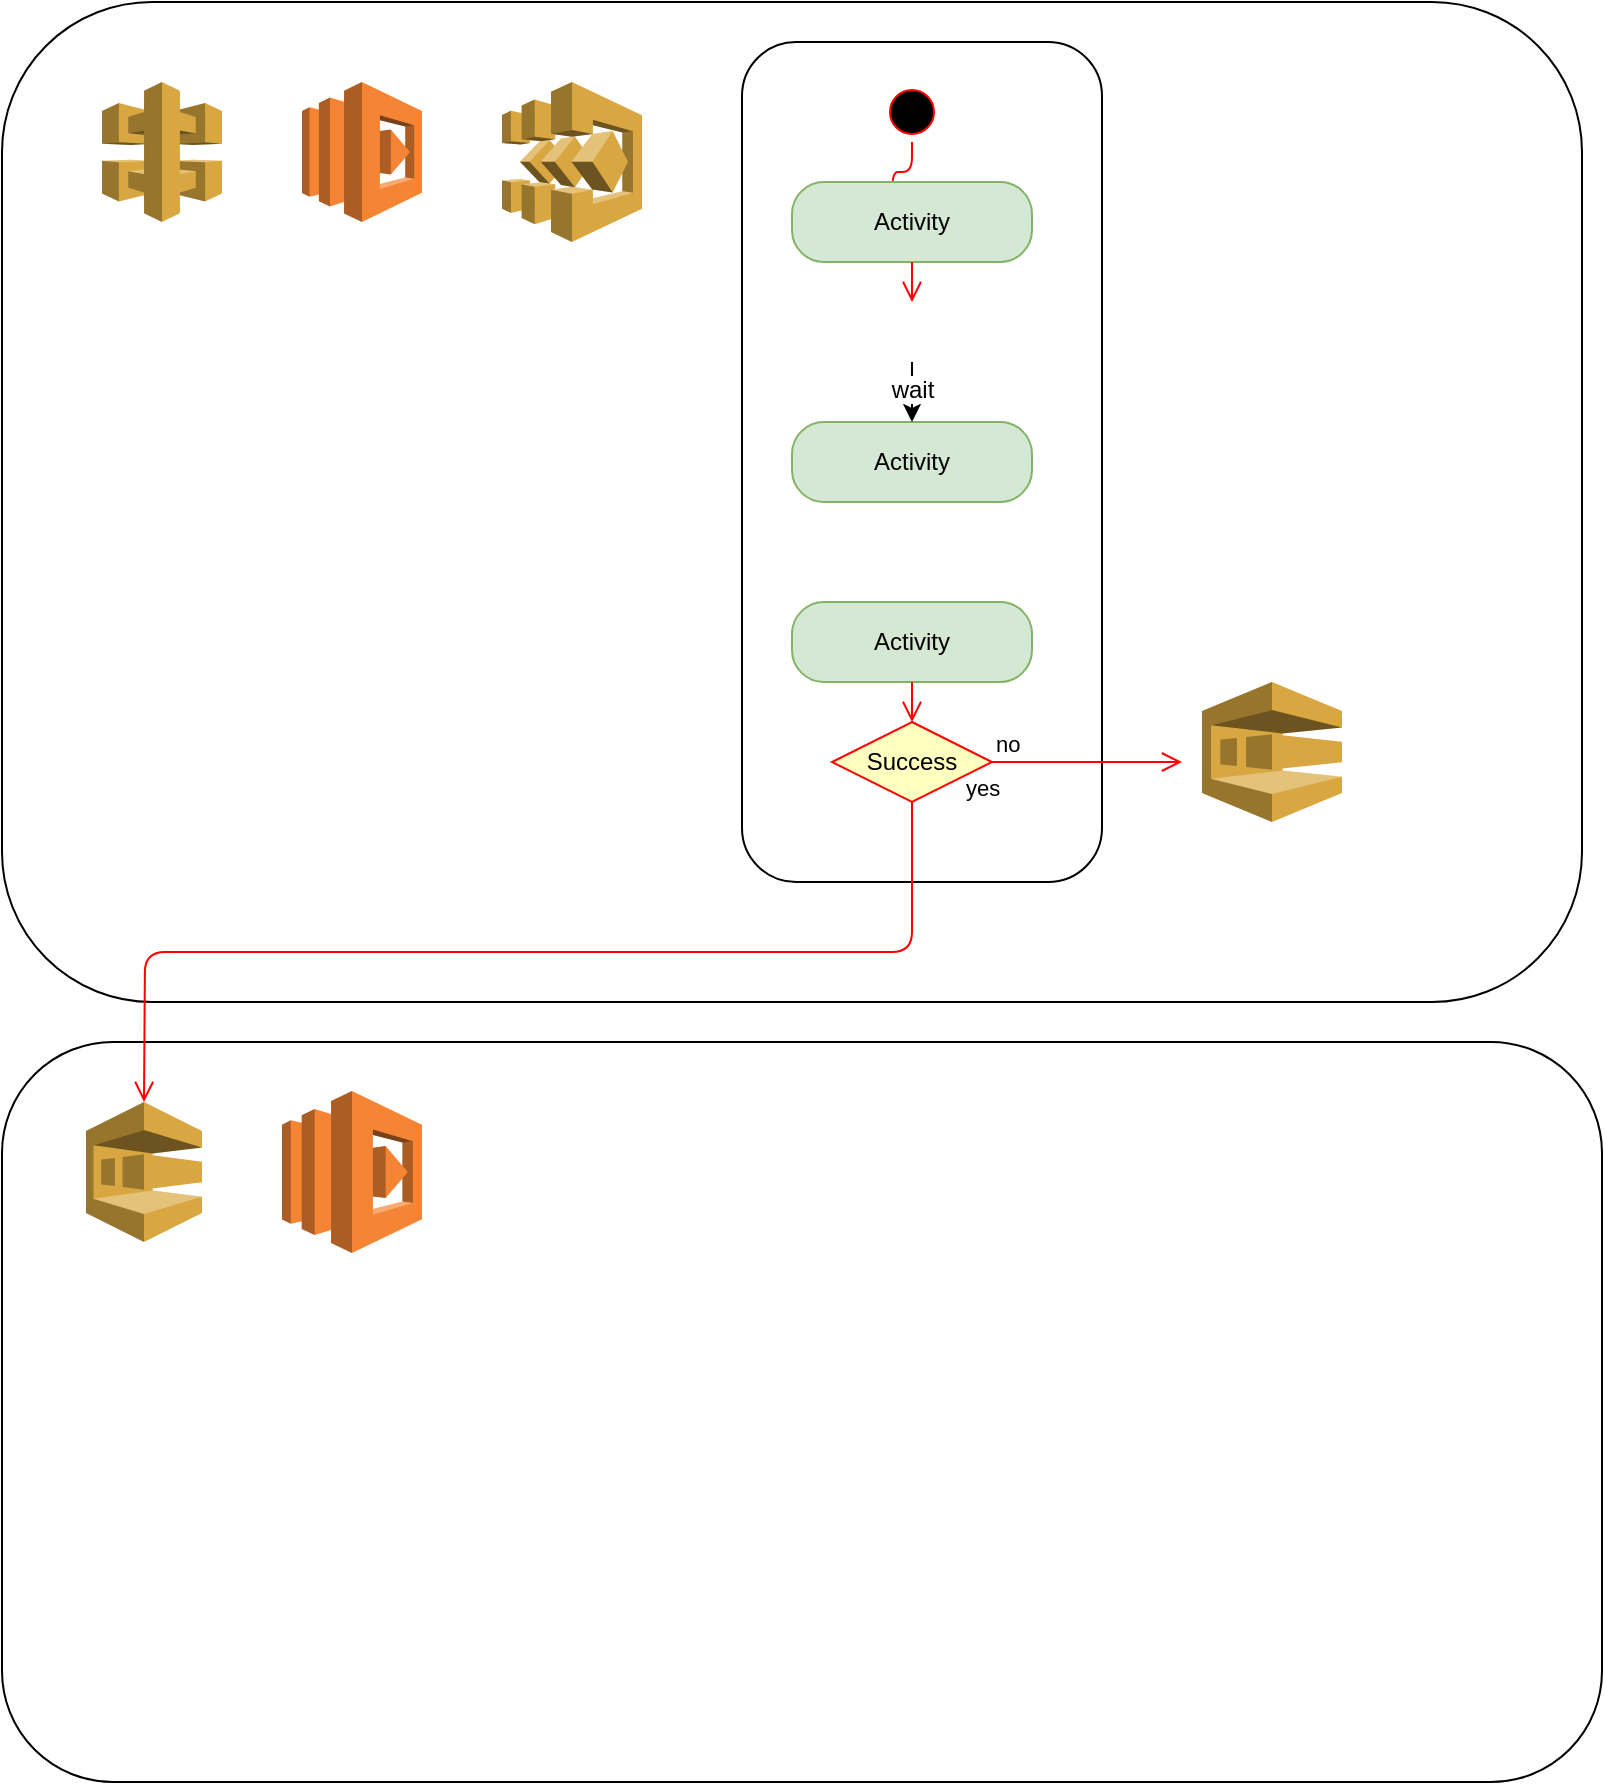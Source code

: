 <mxfile version="12.8.8" type="github">
  <diagram id="WfH6MDtKDfJ6waaItS2T" name="Page-1">
    <mxGraphModel dx="1148" dy="819" grid="1" gridSize="10" guides="1" tooltips="1" connect="1" arrows="1" fold="1" page="1" pageScale="1" pageWidth="850" pageHeight="1100" math="0" shadow="0">
      <root>
        <mxCell id="0" />
        <mxCell id="1" parent="0" />
        <mxCell id="BPMfRk1yV8FtOF04pn1L-1" value="" style="rounded=1;whiteSpace=wrap;html=1;" parent="1" vertex="1">
          <mxGeometry x="30" y="50" width="790" height="500" as="geometry" />
        </mxCell>
        <mxCell id="BPMfRk1yV8FtOF04pn1L-2" value="" style="outlineConnect=0;dashed=0;verticalLabelPosition=bottom;verticalAlign=top;align=center;html=1;shape=mxgraph.aws3.api_gateway;fillColor=#D9A741;gradientColor=none;" parent="1" vertex="1">
          <mxGeometry x="80" y="90" width="60" height="70" as="geometry" />
        </mxCell>
        <mxCell id="BPMfRk1yV8FtOF04pn1L-3" value="" style="outlineConnect=0;dashed=0;verticalLabelPosition=bottom;verticalAlign=top;align=center;html=1;shape=mxgraph.aws3.lambda;fillColor=#F58534;gradientColor=none;" parent="1" vertex="1">
          <mxGeometry x="180" y="90" width="60" height="70" as="geometry" />
        </mxCell>
        <mxCell id="BPMfRk1yV8FtOF04pn1L-4" value="" style="outlineConnect=0;dashed=0;verticalLabelPosition=bottom;verticalAlign=top;align=center;html=1;shape=mxgraph.aws3.step_functions;fillColor=#D9A741;gradientColor=none;" parent="1" vertex="1">
          <mxGeometry x="280" y="90" width="70" height="80" as="geometry" />
        </mxCell>
        <mxCell id="BPMfRk1yV8FtOF04pn1L-5" value="z" style="rounded=1;whiteSpace=wrap;html=1;" parent="1" vertex="1">
          <mxGeometry x="400" y="70" width="180" height="420" as="geometry" />
        </mxCell>
        <mxCell id="BPMfRk1yV8FtOF04pn1L-6" value="" style="ellipse;html=1;shape=startState;fillColor=#000000;strokeColor=#ff0000;" parent="1" vertex="1">
          <mxGeometry x="470" y="90" width="30" height="30" as="geometry" />
        </mxCell>
        <mxCell id="BPMfRk1yV8FtOF04pn1L-7" value="" style="edgeStyle=orthogonalEdgeStyle;html=1;verticalAlign=bottom;endArrow=open;endSize=8;strokeColor=#ff0000;" parent="1" source="BPMfRk1yV8FtOF04pn1L-6" edge="1">
          <mxGeometry relative="1" as="geometry">
            <mxPoint x="475" y="150" as="targetPoint" />
          </mxGeometry>
        </mxCell>
        <mxCell id="BPMfRk1yV8FtOF04pn1L-8" value="Activity" style="rounded=1;whiteSpace=wrap;html=1;arcSize=40;fillColor=#d5e8d4;strokeColor=#82b366;" parent="1" vertex="1">
          <mxGeometry x="425" y="140" width="120" height="40" as="geometry" />
        </mxCell>
        <mxCell id="BPMfRk1yV8FtOF04pn1L-9" value="" style="edgeStyle=orthogonalEdgeStyle;html=1;verticalAlign=bottom;endArrow=open;endSize=8;strokeColor=#ff0000;" parent="1" source="BPMfRk1yV8FtOF04pn1L-8" edge="1">
          <mxGeometry relative="1" as="geometry">
            <mxPoint x="485" y="200" as="targetPoint" />
          </mxGeometry>
        </mxCell>
        <mxCell id="BPMfRk1yV8FtOF04pn1L-11" value="Activity" style="rounded=1;whiteSpace=wrap;html=1;arcSize=40;fillColor=#d5e8d4;strokeColor=#82b366;" parent="1" vertex="1">
          <mxGeometry x="425" y="260" width="120" height="40" as="geometry" />
        </mxCell>
        <mxCell id="BPMfRk1yV8FtOF04pn1L-20" value="" style="edgeStyle=orthogonalEdgeStyle;rounded=0;orthogonalLoop=1;jettySize=auto;html=1;" parent="1" source="BPMfRk1yV8FtOF04pn1L-14" edge="1">
          <mxGeometry relative="1" as="geometry">
            <mxPoint x="485" y="260" as="targetPoint" />
          </mxGeometry>
        </mxCell>
        <mxCell id="BPMfRk1yV8FtOF04pn1L-14" value="wait" style="shape=image;html=1;verticalAlign=top;verticalLabelPosition=bottom;labelBackgroundColor=#ffffff;imageAspect=0;aspect=fixed;image=https://cdn3.iconfinder.com/data/icons/flat-office-icons-1/140/Artboard_1-11-128.png" parent="1" vertex="1">
          <mxGeometry x="470" y="200" width="30" height="30" as="geometry" />
        </mxCell>
        <mxCell id="BPMfRk1yV8FtOF04pn1L-16" value="" style="shape=image;html=1;verticalAlign=top;verticalLabelPosition=bottom;labelBackgroundColor=#ffffff;imageAspect=0;aspect=fixed;image=https://cdn3.iconfinder.com/data/icons/flat-office-icons-1/140/Artboard_1-11-128.png" parent="1" vertex="1">
          <mxGeometry x="470" y="310" width="30" height="30" as="geometry" />
        </mxCell>
        <mxCell id="BPMfRk1yV8FtOF04pn1L-17" value="Activity" style="rounded=1;whiteSpace=wrap;html=1;arcSize=40;fillColor=#d5e8d4;strokeColor=#82b366;" parent="1" vertex="1">
          <mxGeometry x="425" y="350" width="120" height="40" as="geometry" />
        </mxCell>
        <mxCell id="BPMfRk1yV8FtOF04pn1L-18" value="" style="edgeStyle=orthogonalEdgeStyle;html=1;verticalAlign=bottom;endArrow=open;endSize=8;strokeColor=#ff0000;" parent="1" source="BPMfRk1yV8FtOF04pn1L-17" edge="1">
          <mxGeometry relative="1" as="geometry">
            <mxPoint x="485" y="410" as="targetPoint" />
          </mxGeometry>
        </mxCell>
        <mxCell id="xHL0qlbopt9t59H8bF5Y-1" value="Success" style="rhombus;whiteSpace=wrap;html=1;fillColor=#ffffc0;strokeColor=#ff0000;" vertex="1" parent="1">
          <mxGeometry x="445" y="410" width="80" height="40" as="geometry" />
        </mxCell>
        <mxCell id="xHL0qlbopt9t59H8bF5Y-2" value="no" style="edgeStyle=orthogonalEdgeStyle;html=1;align=left;verticalAlign=bottom;endArrow=open;endSize=8;strokeColor=#ff0000;" edge="1" source="xHL0qlbopt9t59H8bF5Y-1" parent="1">
          <mxGeometry x="-1" relative="1" as="geometry">
            <mxPoint x="620" y="430" as="targetPoint" />
          </mxGeometry>
        </mxCell>
        <mxCell id="xHL0qlbopt9t59H8bF5Y-4" value="" style="outlineConnect=0;dashed=0;verticalLabelPosition=bottom;verticalAlign=top;align=center;html=1;shape=mxgraph.aws3.sqs;fillColor=#D9A741;gradientColor=none;" vertex="1" parent="1">
          <mxGeometry x="630" y="390" width="70" height="70" as="geometry" />
        </mxCell>
        <mxCell id="xHL0qlbopt9t59H8bF5Y-5" value="" style="rounded=1;whiteSpace=wrap;html=1;" vertex="1" parent="1">
          <mxGeometry x="30" y="570" width="800" height="370" as="geometry" />
        </mxCell>
        <mxCell id="xHL0qlbopt9t59H8bF5Y-6" value="" style="outlineConnect=0;dashed=0;verticalLabelPosition=bottom;verticalAlign=top;align=center;html=1;shape=mxgraph.aws3.sqs;fillColor=#D9A741;gradientColor=none;" vertex="1" parent="1">
          <mxGeometry x="72" y="600" width="58" height="70" as="geometry" />
        </mxCell>
        <mxCell id="xHL0qlbopt9t59H8bF5Y-3" value="yes" style="edgeStyle=orthogonalEdgeStyle;html=1;align=left;verticalAlign=top;endArrow=open;endSize=8;strokeColor=#ff0000;exitX=0.5;exitY=1;exitDx=0;exitDy=0;" edge="1" source="xHL0qlbopt9t59H8bF5Y-1" parent="1">
          <mxGeometry x="-1" y="32" relative="1" as="geometry">
            <mxPoint x="101" y="600" as="targetPoint" />
            <mxPoint x="106" y="540" as="sourcePoint" />
            <mxPoint x="-7" y="-20" as="offset" />
          </mxGeometry>
        </mxCell>
        <mxCell id="xHL0qlbopt9t59H8bF5Y-7" value="" style="outlineConnect=0;dashed=0;verticalLabelPosition=bottom;verticalAlign=top;align=center;html=1;shape=mxgraph.aws3.lambda;fillColor=#F58534;gradientColor=none;" vertex="1" parent="1">
          <mxGeometry x="170" y="594.5" width="70" height="81" as="geometry" />
        </mxCell>
      </root>
    </mxGraphModel>
  </diagram>
</mxfile>

